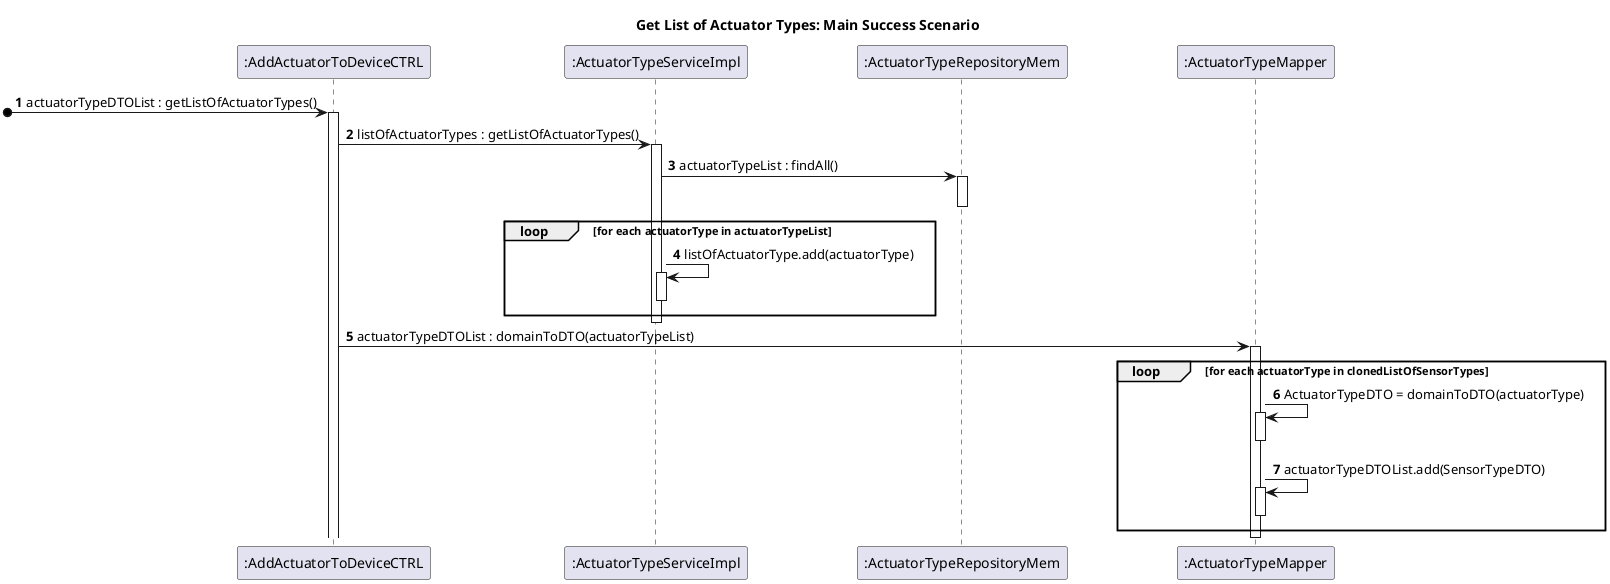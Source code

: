 @startuml
skinparam ParticipantPadding 50
    title Get List of Actuator Types: Main Success Scenario
    autonumber

participant ":AddActuatorToDeviceCTRL" as C
participant ":ActuatorTypeServiceImpl" as ATS
participant ":ActuatorTypeRepositoryMem" as ATR
participant ":ActuatorTypeMapper" as ATM


[o-> C : actuatorTypeDTOList : getListOfActuatorTypes()
activate C
C -> ATS : listOfActuatorTypes : getListOfActuatorTypes()
activate ATS
ATS -> ATR : actuatorTypeList : findAll()
activate ATR
deactivate ATR
loop for each actuatorType in actuatorTypeList
ATS -> ATS : listOfActuatorType.add(actuatorType)
activate ATS
deactivate ATS
end
deactivate ATS

C -> ATM : actuatorTypeDTOList : domainToDTO(actuatorTypeList)
activate ATM
loop for each actuatorType in clonedListOfSensorTypes
    ATM -> ATM : ActuatorTypeDTO = domainToDTO(actuatorType)
    activate ATM
    deactivate ATM
    ATM -> ATM : actuatorTypeDTOList.add(SensorTypeDTO)
    activate ATM
    deactivate ATM
end
deactivate ATM
@enduml